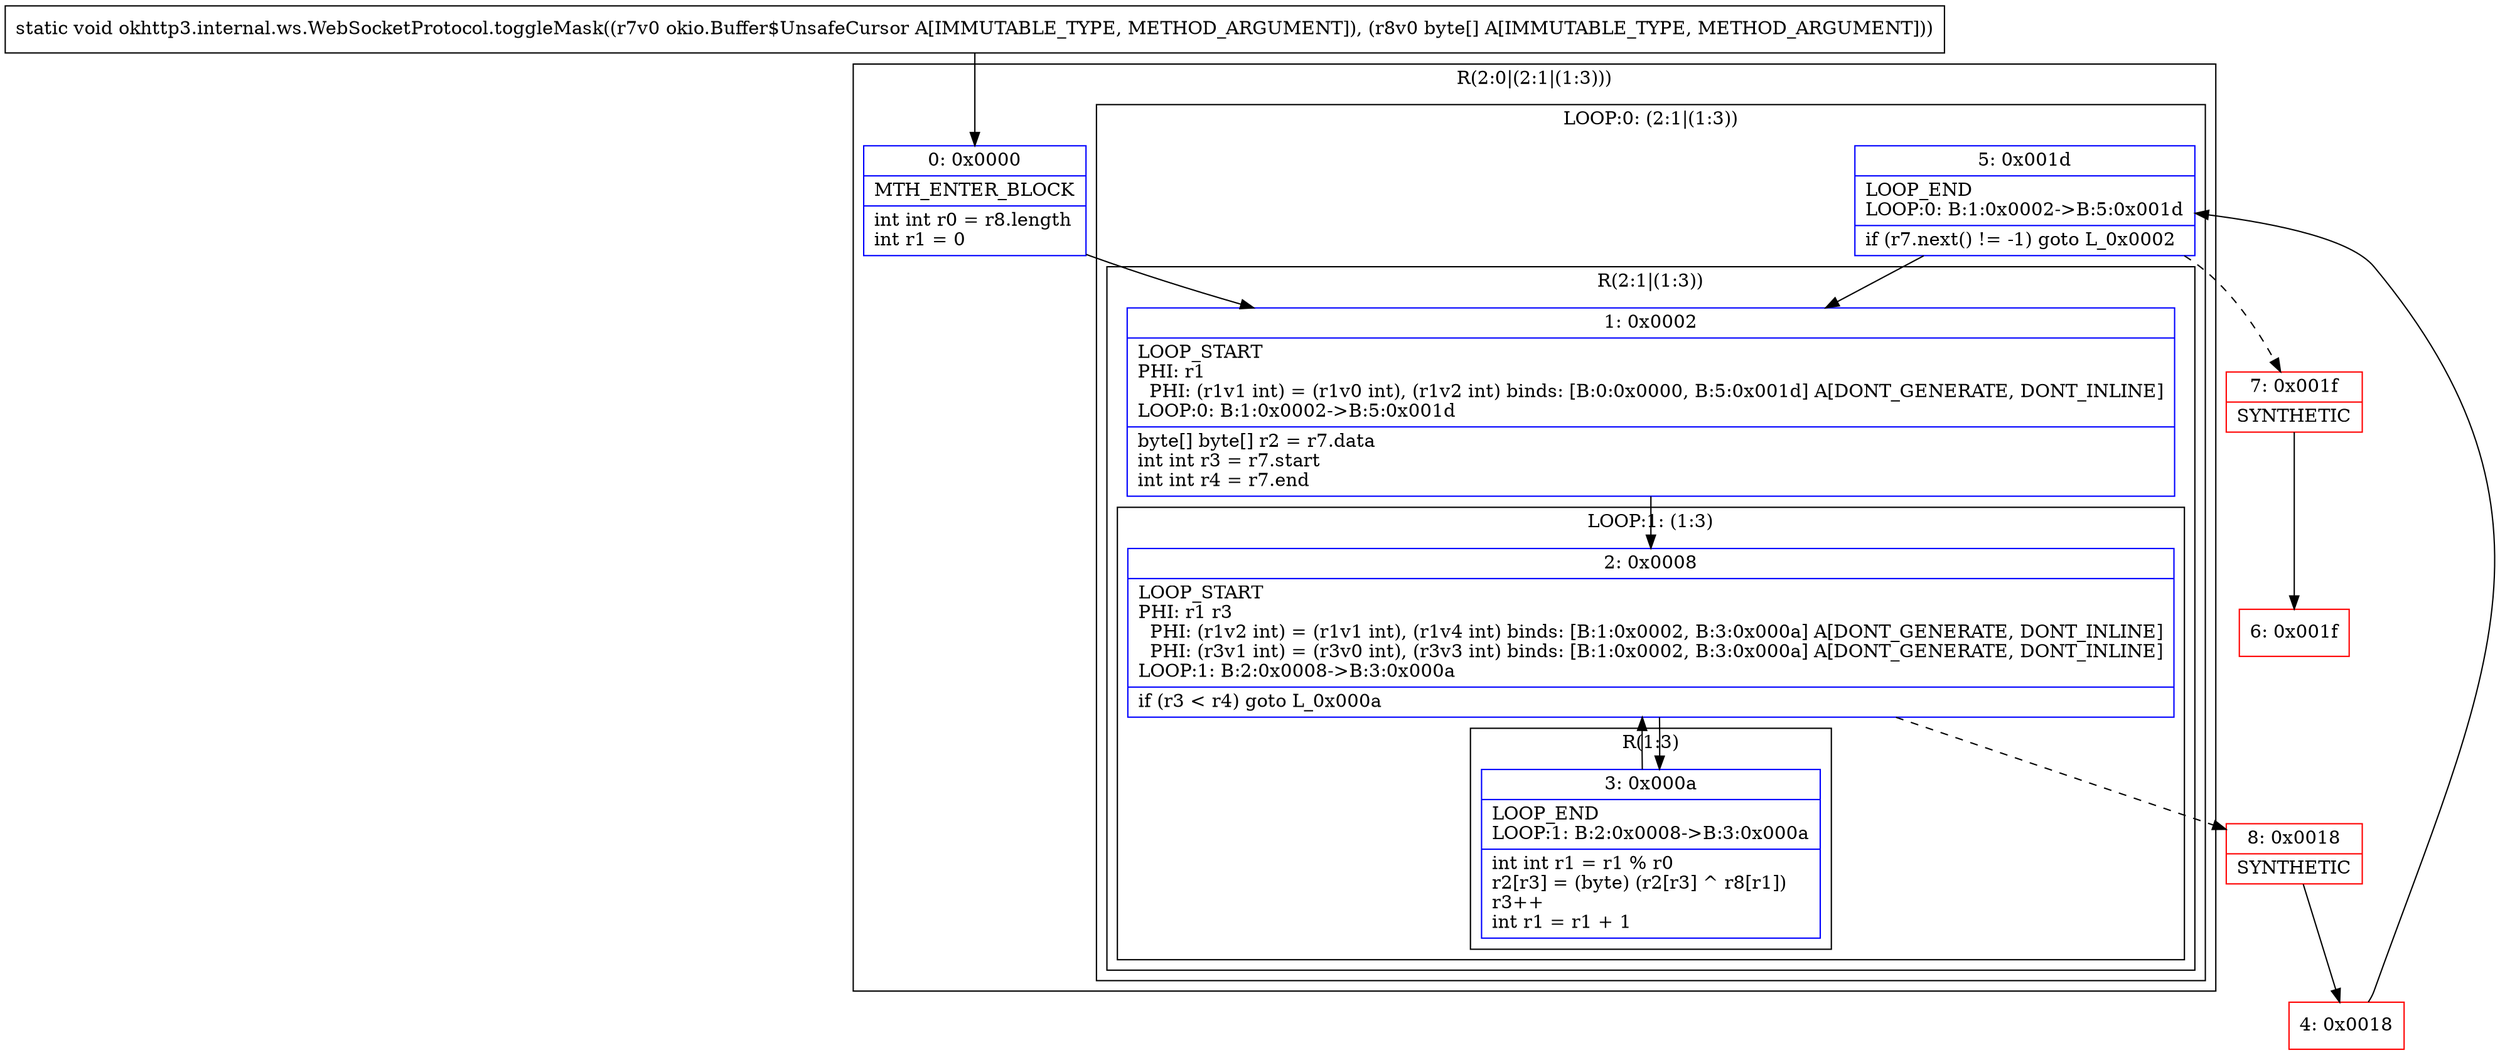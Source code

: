 digraph "CFG forokhttp3.internal.ws.WebSocketProtocol.toggleMask(Lokio\/Buffer$UnsafeCursor;[B)V" {
subgraph cluster_Region_21153258 {
label = "R(2:0|(2:1|(1:3)))";
node [shape=record,color=blue];
Node_0 [shape=record,label="{0\:\ 0x0000|MTH_ENTER_BLOCK\l|int int r0 = r8.length\lint r1 = 0\l}"];
subgraph cluster_LoopRegion_270079278 {
label = "LOOP:0: (2:1|(1:3))";
node [shape=record,color=blue];
Node_5 [shape=record,label="{5\:\ 0x001d|LOOP_END\lLOOP:0: B:1:0x0002\-\>B:5:0x001d\l|if (r7.next() != \-1) goto L_0x0002\l}"];
subgraph cluster_Region_280014739 {
label = "R(2:1|(1:3))";
node [shape=record,color=blue];
Node_1 [shape=record,label="{1\:\ 0x0002|LOOP_START\lPHI: r1 \l  PHI: (r1v1 int) = (r1v0 int), (r1v2 int) binds: [B:0:0x0000, B:5:0x001d] A[DONT_GENERATE, DONT_INLINE]\lLOOP:0: B:1:0x0002\-\>B:5:0x001d\l|byte[] byte[] r2 = r7.data\lint int r3 = r7.start\lint int r4 = r7.end\l}"];
subgraph cluster_LoopRegion_22034595 {
label = "LOOP:1: (1:3)";
node [shape=record,color=blue];
Node_2 [shape=record,label="{2\:\ 0x0008|LOOP_START\lPHI: r1 r3 \l  PHI: (r1v2 int) = (r1v1 int), (r1v4 int) binds: [B:1:0x0002, B:3:0x000a] A[DONT_GENERATE, DONT_INLINE]\l  PHI: (r3v1 int) = (r3v0 int), (r3v3 int) binds: [B:1:0x0002, B:3:0x000a] A[DONT_GENERATE, DONT_INLINE]\lLOOP:1: B:2:0x0008\-\>B:3:0x000a\l|if (r3 \< r4) goto L_0x000a\l}"];
subgraph cluster_Region_1901054975 {
label = "R(1:3)";
node [shape=record,color=blue];
Node_3 [shape=record,label="{3\:\ 0x000a|LOOP_END\lLOOP:1: B:2:0x0008\-\>B:3:0x000a\l|int int r1 = r1 % r0\lr2[r3] = (byte) (r2[r3] ^ r8[r1])\lr3++\lint r1 = r1 + 1\l}"];
}
}
}
}
}
Node_4 [shape=record,color=red,label="{4\:\ 0x0018}"];
Node_6 [shape=record,color=red,label="{6\:\ 0x001f}"];
Node_7 [shape=record,color=red,label="{7\:\ 0x001f|SYNTHETIC\l}"];
Node_8 [shape=record,color=red,label="{8\:\ 0x0018|SYNTHETIC\l}"];
MethodNode[shape=record,label="{static void okhttp3.internal.ws.WebSocketProtocol.toggleMask((r7v0 okio.Buffer$UnsafeCursor A[IMMUTABLE_TYPE, METHOD_ARGUMENT]), (r8v0 byte[] A[IMMUTABLE_TYPE, METHOD_ARGUMENT])) }"];
MethodNode -> Node_0;
Node_0 -> Node_1;
Node_5 -> Node_1;
Node_5 -> Node_7[style=dashed];
Node_1 -> Node_2;
Node_2 -> Node_3;
Node_2 -> Node_8[style=dashed];
Node_3 -> Node_2;
Node_4 -> Node_5;
Node_7 -> Node_6;
Node_8 -> Node_4;
}

